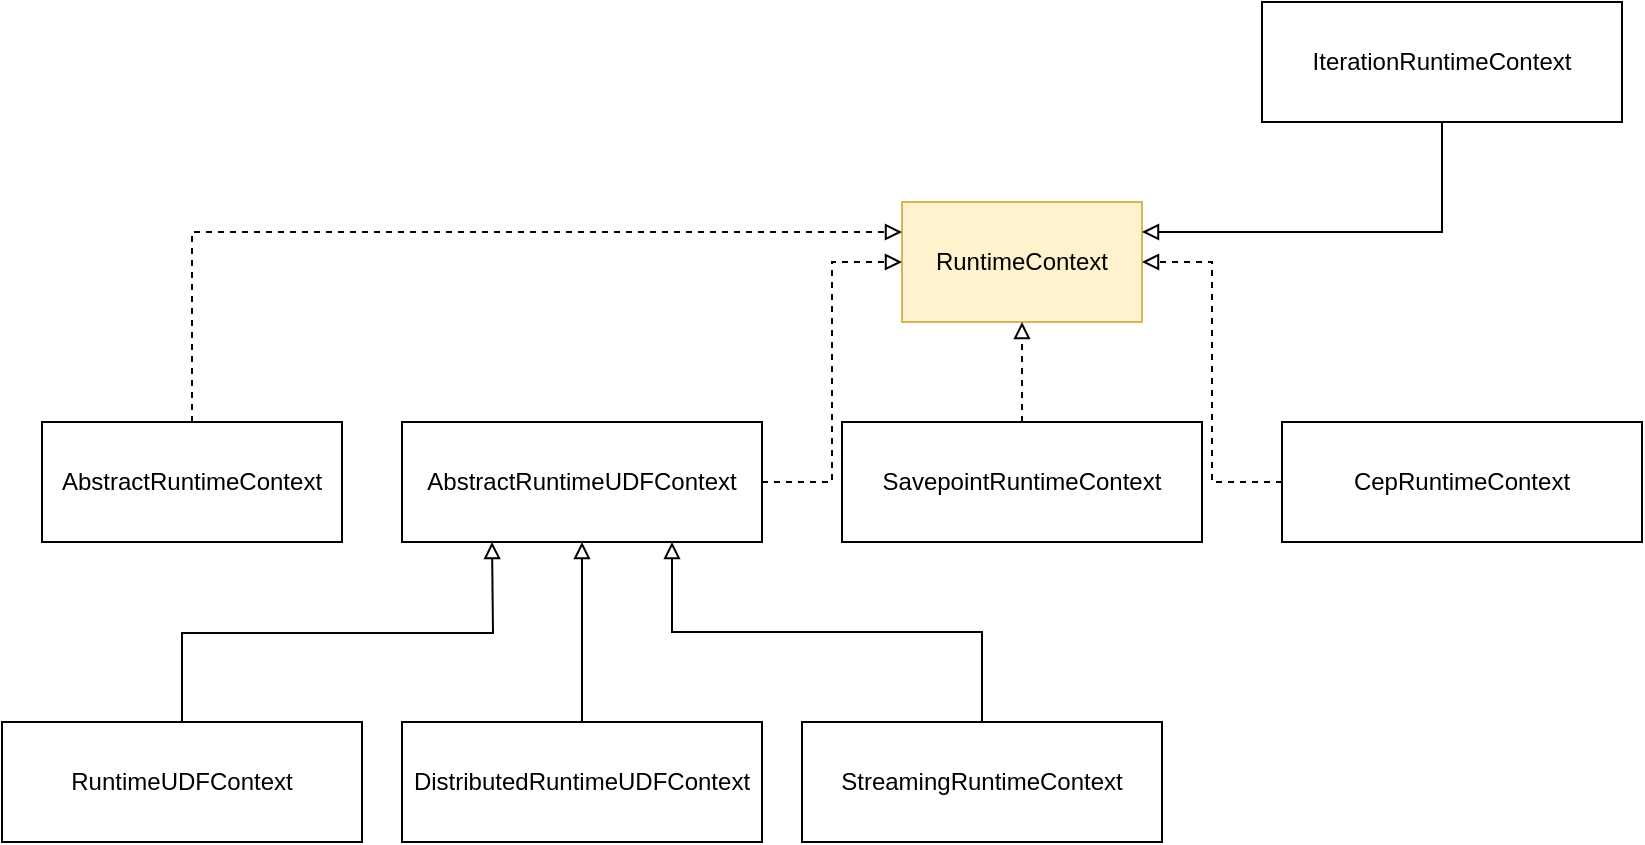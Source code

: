 <mxfile version="13.0.3" type="device"><diagram id="9sMpLZW4Puuf4WPlnZIz" name="第 1 页"><mxGraphModel dx="1024" dy="592" grid="1" gridSize="10" guides="1" tooltips="1" connect="1" arrows="1" fold="1" page="1" pageScale="1" pageWidth="827" pageHeight="1169" math="0" shadow="0"><root><mxCell id="0"/><mxCell id="1" parent="0"/><mxCell id="VAv0970ukHlq8Afq8bjx-1" value="RuntimeContext" style="rounded=0;whiteSpace=wrap;html=1;fillColor=#fff2cc;strokeColor=#d6b656;" vertex="1" parent="1"><mxGeometry x="450" y="164" width="120" height="60" as="geometry"/></mxCell><mxCell id="VAv0970ukHlq8Afq8bjx-10" style="edgeStyle=orthogonalEdgeStyle;rounded=0;orthogonalLoop=1;jettySize=auto;html=1;entryX=0;entryY=0.25;entryDx=0;entryDy=0;dashed=1;endArrow=block;endFill=0;" edge="1" parent="1" source="VAv0970ukHlq8Afq8bjx-2" target="VAv0970ukHlq8Afq8bjx-1"><mxGeometry relative="1" as="geometry"><Array as="points"><mxPoint x="95" y="179"/></Array></mxGeometry></mxCell><mxCell id="VAv0970ukHlq8Afq8bjx-2" value="AbstractRuntimeContext" style="rounded=0;whiteSpace=wrap;html=1;" vertex="1" parent="1"><mxGeometry x="20" y="274" width="150" height="60" as="geometry"/></mxCell><mxCell id="VAv0970ukHlq8Afq8bjx-9" style="edgeStyle=orthogonalEdgeStyle;rounded=0;orthogonalLoop=1;jettySize=auto;html=1;entryX=0;entryY=0.5;entryDx=0;entryDy=0;dashed=1;endArrow=block;endFill=0;" edge="1" parent="1" source="VAv0970ukHlq8Afq8bjx-3" target="VAv0970ukHlq8Afq8bjx-1"><mxGeometry relative="1" as="geometry"/></mxCell><mxCell id="VAv0970ukHlq8Afq8bjx-3" value="AbstractRuntimeUDFContext" style="rounded=0;whiteSpace=wrap;html=1;" vertex="1" parent="1"><mxGeometry x="200" y="274" width="180" height="60" as="geometry"/></mxCell><mxCell id="VAv0970ukHlq8Afq8bjx-7" style="edgeStyle=orthogonalEdgeStyle;rounded=0;orthogonalLoop=1;jettySize=auto;html=1;endArrow=block;endFill=0;dashed=1;" edge="1" parent="1" source="VAv0970ukHlq8Afq8bjx-4" target="VAv0970ukHlq8Afq8bjx-1"><mxGeometry relative="1" as="geometry"/></mxCell><mxCell id="VAv0970ukHlq8Afq8bjx-4" value="SavepointRuntimeContext" style="rounded=0;whiteSpace=wrap;html=1;" vertex="1" parent="1"><mxGeometry x="420" y="274" width="180" height="60" as="geometry"/></mxCell><mxCell id="VAv0970ukHlq8Afq8bjx-8" style="edgeStyle=orthogonalEdgeStyle;rounded=0;orthogonalLoop=1;jettySize=auto;html=1;entryX=1;entryY=0.5;entryDx=0;entryDy=0;dashed=1;endArrow=block;endFill=0;" edge="1" parent="1" source="VAv0970ukHlq8Afq8bjx-5" target="VAv0970ukHlq8Afq8bjx-1"><mxGeometry relative="1" as="geometry"/></mxCell><mxCell id="VAv0970ukHlq8Afq8bjx-5" value="CepRuntimeContext" style="rounded=0;whiteSpace=wrap;html=1;" vertex="1" parent="1"><mxGeometry x="640" y="274" width="180" height="60" as="geometry"/></mxCell><mxCell id="VAv0970ukHlq8Afq8bjx-11" style="edgeStyle=orthogonalEdgeStyle;rounded=0;orthogonalLoop=1;jettySize=auto;html=1;entryX=1;entryY=0.25;entryDx=0;entryDy=0;endArrow=block;endFill=0;" edge="1" parent="1" source="VAv0970ukHlq8Afq8bjx-6" target="VAv0970ukHlq8Afq8bjx-1"><mxGeometry relative="1" as="geometry"><Array as="points"><mxPoint x="720" y="179"/></Array></mxGeometry></mxCell><mxCell id="VAv0970ukHlq8Afq8bjx-6" value="IterationRuntimeContext" style="rounded=0;whiteSpace=wrap;html=1;" vertex="1" parent="1"><mxGeometry x="630" y="64" width="180" height="60" as="geometry"/></mxCell><mxCell id="VAv0970ukHlq8Afq8bjx-15" style="edgeStyle=orthogonalEdgeStyle;rounded=0;orthogonalLoop=1;jettySize=auto;html=1;entryX=0.5;entryY=1;entryDx=0;entryDy=0;endArrow=block;endFill=0;" edge="1" parent="1" source="VAv0970ukHlq8Afq8bjx-12" target="VAv0970ukHlq8Afq8bjx-3"><mxGeometry relative="1" as="geometry"/></mxCell><mxCell id="VAv0970ukHlq8Afq8bjx-12" value="DistributedRuntimeUDFContext" style="rounded=0;whiteSpace=wrap;html=1;" vertex="1" parent="1"><mxGeometry x="200" y="424" width="180" height="60" as="geometry"/></mxCell><mxCell id="VAv0970ukHlq8Afq8bjx-16" style="edgeStyle=orthogonalEdgeStyle;rounded=0;orthogonalLoop=1;jettySize=auto;html=1;endArrow=block;endFill=0;exitX=0.5;exitY=0;exitDx=0;exitDy=0;" edge="1" parent="1" source="VAv0970ukHlq8Afq8bjx-13"><mxGeometry relative="1" as="geometry"><mxPoint x="245" y="334" as="targetPoint"/></mxGeometry></mxCell><mxCell id="VAv0970ukHlq8Afq8bjx-13" value="RuntimeUDFContext" style="rounded=0;whiteSpace=wrap;html=1;" vertex="1" parent="1"><mxGeometry y="424" width="180" height="60" as="geometry"/></mxCell><mxCell id="VAv0970ukHlq8Afq8bjx-17" style="edgeStyle=orthogonalEdgeStyle;rounded=0;orthogonalLoop=1;jettySize=auto;html=1;entryX=0.75;entryY=1;entryDx=0;entryDy=0;endArrow=block;endFill=0;exitX=0.5;exitY=0;exitDx=0;exitDy=0;" edge="1" parent="1" source="VAv0970ukHlq8Afq8bjx-14" target="VAv0970ukHlq8Afq8bjx-3"><mxGeometry relative="1" as="geometry"/></mxCell><mxCell id="VAv0970ukHlq8Afq8bjx-14" value="StreamingRuntimeContext" style="rounded=0;whiteSpace=wrap;html=1;" vertex="1" parent="1"><mxGeometry x="400" y="424" width="180" height="60" as="geometry"/></mxCell></root></mxGraphModel></diagram></mxfile>